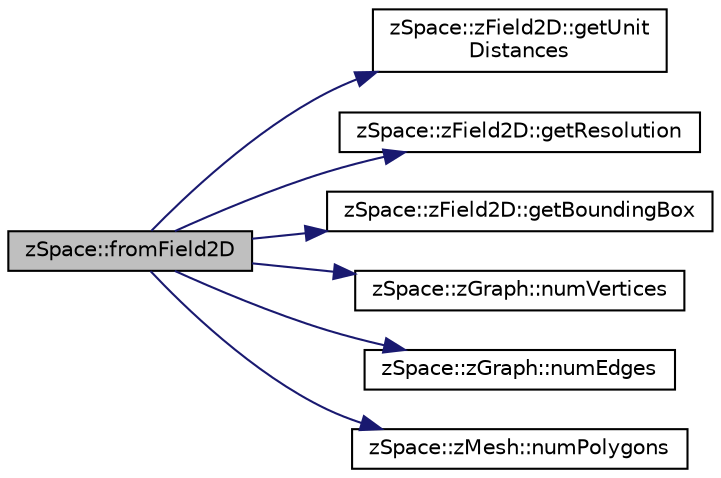 digraph "zSpace::fromField2D"
{
  edge [fontname="Helvetica",fontsize="10",labelfontname="Helvetica",labelfontsize="10"];
  node [fontname="Helvetica",fontsize="10",shape=record];
  rankdir="LR";
  Node90 [label="zSpace::fromField2D",height=0.2,width=0.4,color="black", fillcolor="grey75", style="filled", fontcolor="black"];
  Node90 -> Node91 [color="midnightblue",fontsize="10",style="solid",fontname="Helvetica"];
  Node91 [label="zSpace::zField2D::getUnit\lDistances",height=0.2,width=0.4,color="black", fillcolor="white", style="filled",URL="$classz_space_1_1z_field2_d.html#ab590568f512f105d15af28c67cbcc3ed",tooltip="This method gets the unit distances of the field. "];
  Node90 -> Node92 [color="midnightblue",fontsize="10",style="solid",fontname="Helvetica"];
  Node92 [label="zSpace::zField2D::getResolution",height=0.2,width=0.4,color="black", fillcolor="white", style="filled",URL="$classz_space_1_1z_field2_d.html#aed9865d37d4b2c47e44977b0d5e66ddc",tooltip="This method gets the unit distances of the field. "];
  Node90 -> Node93 [color="midnightblue",fontsize="10",style="solid",fontname="Helvetica"];
  Node93 [label="zSpace::zField2D::getBoundingBox",height=0.2,width=0.4,color="black", fillcolor="white", style="filled",URL="$classz_space_1_1z_field2_d.html#aec18cdb580199ce1802e5529ab4da29a",tooltip="This method gets the bounds of the field. "];
  Node90 -> Node94 [color="midnightblue",fontsize="10",style="solid",fontname="Helvetica"];
  Node94 [label="zSpace::zGraph::numVertices",height=0.2,width=0.4,color="black", fillcolor="white", style="filled",URL="$classz_space_1_1z_graph.html#a32a9a23b93c41033485543e0768e7f6a",tooltip="This method returns the number of vertices in the graph or mesh. "];
  Node90 -> Node95 [color="midnightblue",fontsize="10",style="solid",fontname="Helvetica"];
  Node95 [label="zSpace::zGraph::numEdges",height=0.2,width=0.4,color="black", fillcolor="white", style="filled",URL="$classz_space_1_1z_graph.html#a0c062c1592a7264cbf11f652edb25f92",tooltip="This method returns the number of half edges in the graph or mesh. "];
  Node90 -> Node96 [color="midnightblue",fontsize="10",style="solid",fontname="Helvetica"];
  Node96 [label="zSpace::zMesh::numPolygons",height=0.2,width=0.4,color="black", fillcolor="white", style="filled",URL="$classz_space_1_1z_mesh.html#a495dcfd61cc83ad601179a0696f23225",tooltip="This method returns the number of polygons in the mesh. "];
}
